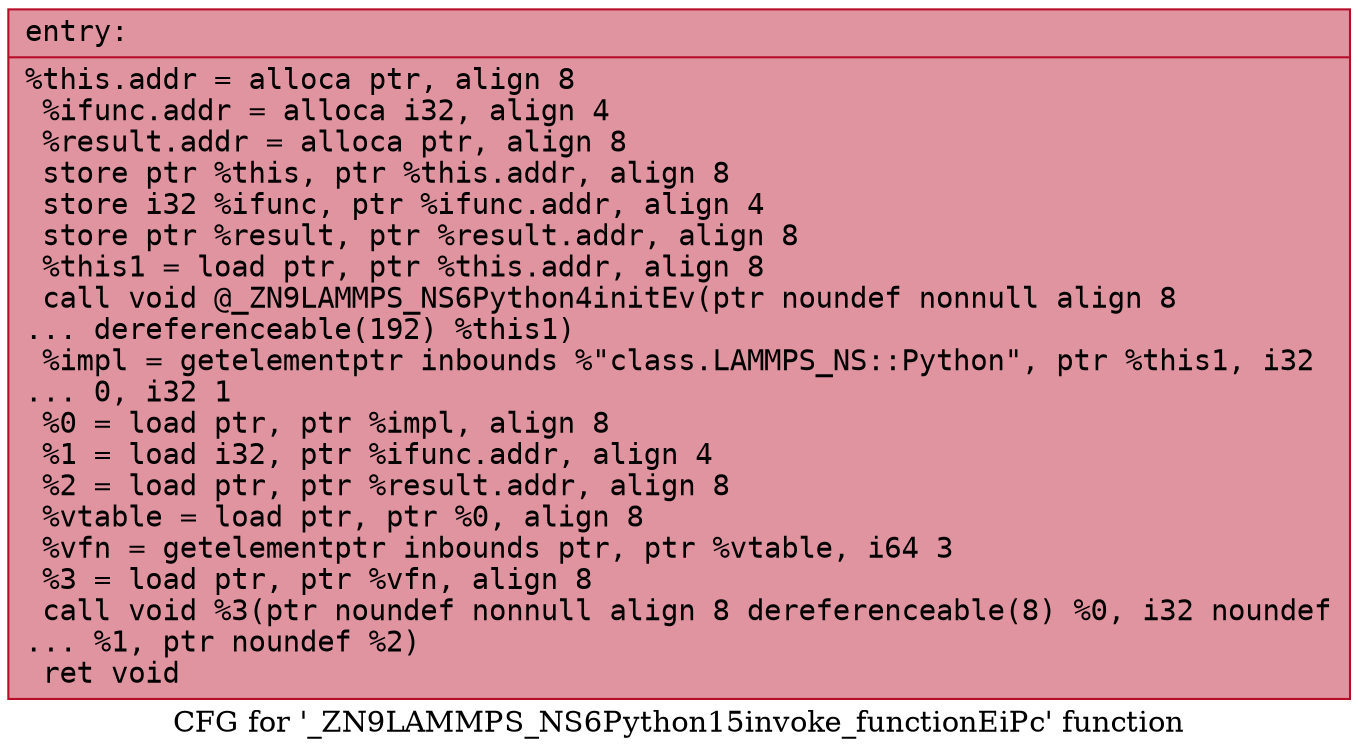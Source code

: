 digraph "CFG for '_ZN9LAMMPS_NS6Python15invoke_functionEiPc' function" {
	label="CFG for '_ZN9LAMMPS_NS6Python15invoke_functionEiPc' function";

	Node0x56369676c120 [shape=record,color="#b70d28ff", style=filled, fillcolor="#b70d2870" fontname="Courier",label="{entry:\l|  %this.addr = alloca ptr, align 8\l  %ifunc.addr = alloca i32, align 4\l  %result.addr = alloca ptr, align 8\l  store ptr %this, ptr %this.addr, align 8\l  store i32 %ifunc, ptr %ifunc.addr, align 4\l  store ptr %result, ptr %result.addr, align 8\l  %this1 = load ptr, ptr %this.addr, align 8\l  call void @_ZN9LAMMPS_NS6Python4initEv(ptr noundef nonnull align 8\l... dereferenceable(192) %this1)\l  %impl = getelementptr inbounds %\"class.LAMMPS_NS::Python\", ptr %this1, i32\l... 0, i32 1\l  %0 = load ptr, ptr %impl, align 8\l  %1 = load i32, ptr %ifunc.addr, align 4\l  %2 = load ptr, ptr %result.addr, align 8\l  %vtable = load ptr, ptr %0, align 8\l  %vfn = getelementptr inbounds ptr, ptr %vtable, i64 3\l  %3 = load ptr, ptr %vfn, align 8\l  call void %3(ptr noundef nonnull align 8 dereferenceable(8) %0, i32 noundef\l... %1, ptr noundef %2)\l  ret void\l}"];
}
